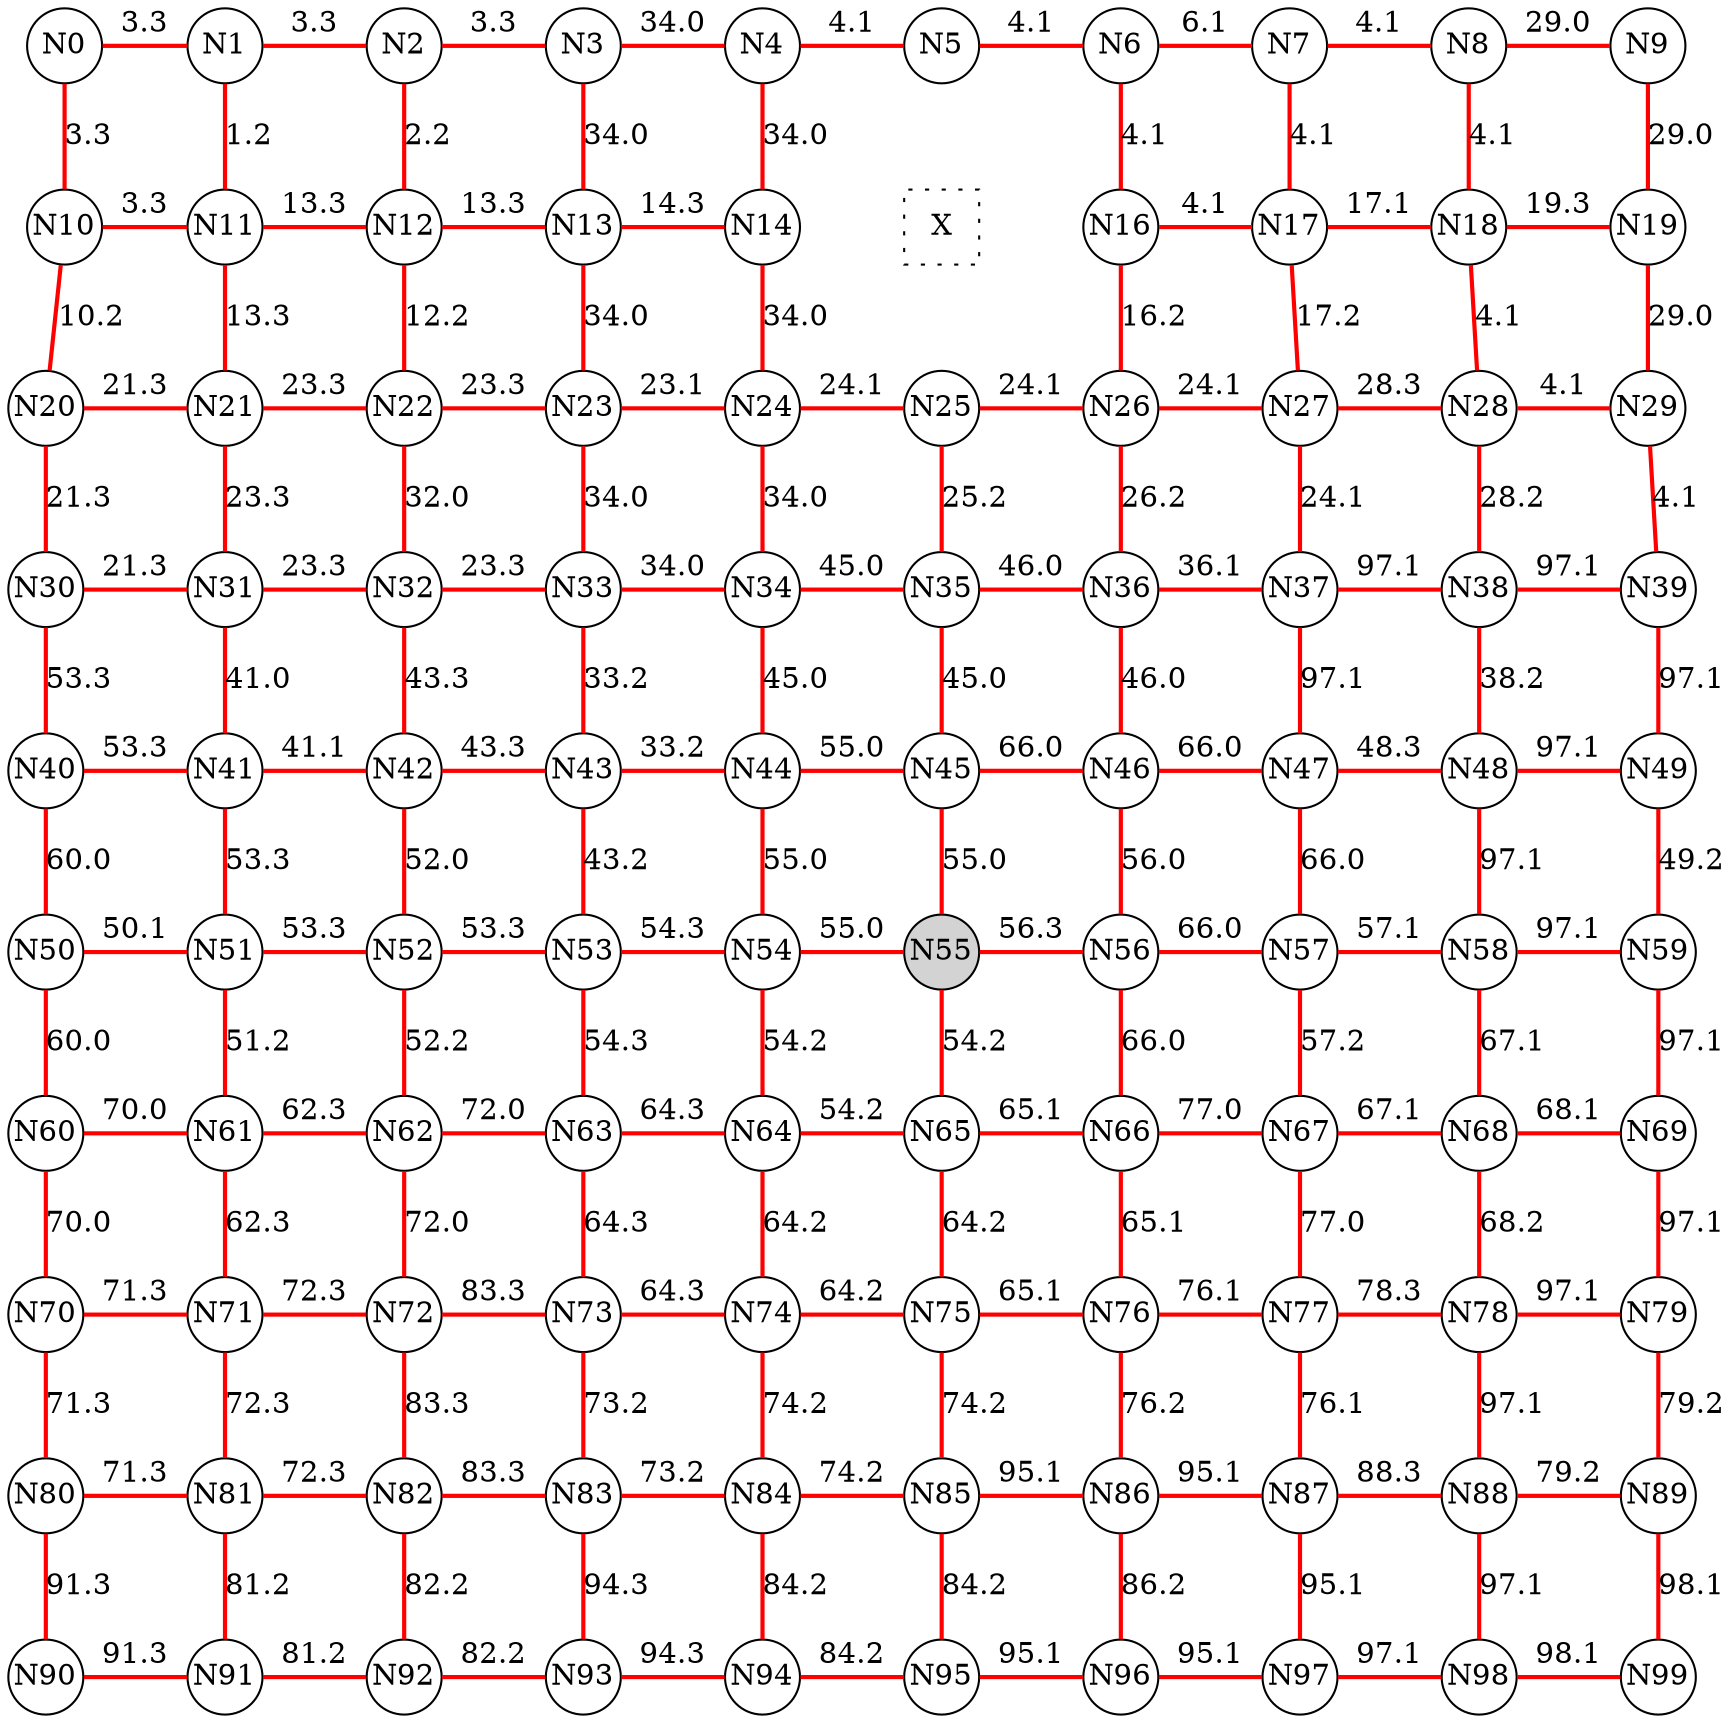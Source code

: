 
 digraph G { graph [layout=dot] 
 {rank=same; N0 [shape=circle, fixedsize=true]; N1 [shape=circle, fixedsize=true]; N2 [shape=circle, fixedsize=true]; N3 [shape=circle, fixedsize=true]; N4 [shape=circle, fixedsize=true]; N5 [shape=circle, fixedsize=true]; N6 [shape=circle, fixedsize=true]; N7 [shape=circle, fixedsize=true]; N8 [shape=circle, fixedsize=true]; N9 [shape=circle, fixedsize=true];  }
 {rank=same; N10 [shape=circle, fixedsize=true]; N11 [shape=circle, fixedsize=true]; N12 [shape=circle, fixedsize=true]; N13 [shape=circle, fixedsize=true]; N14 [shape=circle, fixedsize=true]; N15 [shape=square, style=dotted, fixedsize=true, label=X]; N16 [shape=circle, fixedsize=true]; N17 [shape=circle, fixedsize=true]; N18 [shape=circle, fixedsize=true]; N19 [shape=circle, fixedsize=true];  }
 {rank=same; N20 [shape=circle, fixedsize=true]; N21 [shape=circle, fixedsize=true]; N22 [shape=circle, fixedsize=true]; N23 [shape=circle, fixedsize=true]; N24 [shape=circle, fixedsize=true]; N25 [shape=circle, fixedsize=true]; N26 [shape=circle, fixedsize=true]; N27 [shape=circle, fixedsize=true]; N28 [shape=circle, fixedsize=true]; N29 [shape=circle, fixedsize=true];  }
 {rank=same; N30 [shape=circle, fixedsize=true]; N31 [shape=circle, fixedsize=true]; N32 [shape=circle, fixedsize=true]; N33 [shape=circle, fixedsize=true]; N34 [shape=circle, fixedsize=true]; N35 [shape=circle, fixedsize=true]; N36 [shape=circle, fixedsize=true]; N37 [shape=circle, fixedsize=true]; N38 [shape=circle, fixedsize=true]; N39 [shape=circle, fixedsize=true];  }
 {rank=same; N40 [shape=circle, fixedsize=true]; N41 [shape=circle, fixedsize=true]; N42 [shape=circle, fixedsize=true]; N43 [shape=circle, fixedsize=true]; N44 [shape=circle, fixedsize=true]; N45 [shape=circle, fixedsize=true]; N46 [shape=circle, fixedsize=true]; N47 [shape=circle, fixedsize=true]; N48 [shape=circle, fixedsize=true]; N49 [shape=circle, fixedsize=true];  }
 {rank=same; N50 [shape=circle, fixedsize=true]; N51 [shape=circle, fixedsize=true]; N52 [shape=circle, fixedsize=true]; N53 [shape=circle, fixedsize=true]; N54 [shape=circle, fixedsize=true]; N55 [shape=circle, style=filled, fixedsize=true]; N56 [shape=circle, fixedsize=true]; N57 [shape=circle, fixedsize=true]; N58 [shape=circle, fixedsize=true]; N59 [shape=circle, fixedsize=true];  }
 {rank=same; N60 [shape=circle, fixedsize=true]; N61 [shape=circle, fixedsize=true]; N62 [shape=circle, fixedsize=true]; N63 [shape=circle, fixedsize=true]; N64 [shape=circle, fixedsize=true]; N65 [shape=circle, fixedsize=true]; N66 [shape=circle, fixedsize=true]; N67 [shape=circle, fixedsize=true]; N68 [shape=circle, fixedsize=true]; N69 [shape=circle, fixedsize=true];  }
 {rank=same; N70 [shape=circle, fixedsize=true]; N71 [shape=circle, fixedsize=true]; N72 [shape=circle, fixedsize=true]; N73 [shape=circle, fixedsize=true]; N74 [shape=circle, fixedsize=true]; N75 [shape=circle, fixedsize=true]; N76 [shape=circle, fixedsize=true]; N77 [shape=circle, fixedsize=true]; N78 [shape=circle, fixedsize=true]; N79 [shape=circle, fixedsize=true];  }
 {rank=same; N80 [shape=circle, fixedsize=true]; N81 [shape=circle, fixedsize=true]; N82 [shape=circle, fixedsize=true]; N83 [shape=circle, fixedsize=true]; N84 [shape=circle, fixedsize=true]; N85 [shape=circle, fixedsize=true]; N86 [shape=circle, fixedsize=true]; N87 [shape=circle, fixedsize=true]; N88 [shape=circle, fixedsize=true]; N89 [shape=circle, fixedsize=true];  }
 {rank=same; N90 [shape=circle, fixedsize=true]; N91 [shape=circle, fixedsize=true]; N92 [shape=circle, fixedsize=true]; N93 [shape=circle, fixedsize=true]; N94 [shape=circle, fixedsize=true]; N95 [shape=circle, fixedsize=true]; N96 [shape=circle, fixedsize=true]; N97 [shape=circle, fixedsize=true]; N98 [shape=circle, fixedsize=true]; N99 [shape=circle, fixedsize=true];  }
N0->N1 [dir=none, color=red, style=bold, label="3.3"]
N1->N2 [dir=none, color=red, style=bold, label="3.3"]
N2->N3 [dir=none, color=red, style=bold, label="3.3"]
N3->N4 [dir=none, color=red, style=bold, label="34.0"]
N4->N5 [dir=none, color=red, style=bold, label="4.1"]
N5->N6 [dir=none, color=red, style=bold, label="4.1"]
N6->N7 [dir=none, color=red, style=bold, label="6.1"]
N7->N8 [dir=none, color=red, style=bold, label="4.1"]
N8->N9 [dir=none, color=red, style=bold, label="29.0"]
N10->N11 [dir=none, color=red, style=bold, label="3.3"]
N11->N12 [dir=none, color=red, style=bold, label="13.3"]
N12->N13 [dir=none, color=red, style=bold, label="13.3"]
N13->N14 [dir=none, color=red, style=bold, label="14.3"]
N14->N15 [dir=none, style=invis, label=" "]
N15->N16 [dir=none, style=invis, label=" "]
N16->N17 [dir=none, color=red, style=bold, label="4.1"]
N17->N18 [dir=none, color=red, style=bold, label="17.1"]
N18->N19 [dir=none, color=red, style=bold, label="19.3"]
N20->N21 [dir=none, color=red, style=bold, label="21.3"]
N21->N22 [dir=none, color=red, style=bold, label="23.3"]
N22->N23 [dir=none, color=red, style=bold, label="23.3"]
N23->N24 [dir=none, color=red, style=bold, label="23.1"]
N24->N25 [dir=none, color=red, style=bold, label="24.1"]
N25->N26 [dir=none, color=red, style=bold, label="24.1"]
N26->N27 [dir=none, color=red, style=bold, label="24.1"]
N27->N28 [dir=none, color=red, style=bold, label="28.3"]
N28->N29 [dir=none, color=red, style=bold, label="4.1"]
N30->N31 [dir=none, color=red, style=bold, label="21.3"]
N31->N32 [dir=none, color=red, style=bold, label="23.3"]
N32->N33 [dir=none, color=red, style=bold, label="23.3"]
N33->N34 [dir=none, color=red, style=bold, label="34.0"]
N34->N35 [dir=none, color=red, style=bold, label="45.0"]
N35->N36 [dir=none, color=red, style=bold, label="46.0"]
N36->N37 [dir=none, color=red, style=bold, label="36.1"]
N37->N38 [dir=none, color=red, style=bold, label="97.1"]
N38->N39 [dir=none, color=red, style=bold, label="97.1"]
N40->N41 [dir=none, color=red, style=bold, label="53.3"]
N41->N42 [dir=none, color=red, style=bold, label="41.1"]
N42->N43 [dir=none, color=red, style=bold, label="43.3"]
N43->N44 [dir=none, color=red, style=bold, label="33.2"]
N44->N45 [dir=none, color=red, style=bold, label="55.0"]
N45->N46 [dir=none, color=red, style=bold, label="66.0"]
N46->N47 [dir=none, color=red, style=bold, label="66.0"]
N47->N48 [dir=none, color=red, style=bold, label="48.3"]
N48->N49 [dir=none, color=red, style=bold, label="97.1"]
N50->N51 [dir=none, color=red, style=bold, label="50.1"]
N51->N52 [dir=none, color=red, style=bold, label="53.3"]
N52->N53 [dir=none, color=red, style=bold, label="53.3"]
N53->N54 [dir=none, color=red, style=bold, label="54.3"]
N54->N55 [dir=none, color=red, style=bold, label="55.0"]
N55->N56 [dir=none, color=red, style=bold, label="56.3"]
N56->N57 [dir=none, color=red, style=bold, label="66.0"]
N57->N58 [dir=none, color=red, style=bold, label="57.1"]
N58->N59 [dir=none, color=red, style=bold, label="97.1"]
N60->N61 [dir=none, color=red, style=bold, label="70.0"]
N61->N62 [dir=none, color=red, style=bold, label="62.3"]
N62->N63 [dir=none, color=red, style=bold, label="72.0"]
N63->N64 [dir=none, color=red, style=bold, label="64.3"]
N64->N65 [dir=none, color=red, style=bold, label="54.2"]
N65->N66 [dir=none, color=red, style=bold, label="65.1"]
N66->N67 [dir=none, color=red, style=bold, label="77.0"]
N67->N68 [dir=none, color=red, style=bold, label="67.1"]
N68->N69 [dir=none, color=red, style=bold, label="68.1"]
N70->N71 [dir=none, color=red, style=bold, label="71.3"]
N71->N72 [dir=none, color=red, style=bold, label="72.3"]
N72->N73 [dir=none, color=red, style=bold, label="83.3"]
N73->N74 [dir=none, color=red, style=bold, label="64.3"]
N74->N75 [dir=none, color=red, style=bold, label="64.2"]
N75->N76 [dir=none, color=red, style=bold, label="65.1"]
N76->N77 [dir=none, color=red, style=bold, label="76.1"]
N77->N78 [dir=none, color=red, style=bold, label="78.3"]
N78->N79 [dir=none, color=red, style=bold, label="97.1"]
N80->N81 [dir=none, color=red, style=bold, label="71.3"]
N81->N82 [dir=none, color=red, style=bold, label="72.3"]
N82->N83 [dir=none, color=red, style=bold, label="83.3"]
N83->N84 [dir=none, color=red, style=bold, label="73.2"]
N84->N85 [dir=none, color=red, style=bold, label="74.2"]
N85->N86 [dir=none, color=red, style=bold, label="95.1"]
N86->N87 [dir=none, color=red, style=bold, label="95.1"]
N87->N88 [dir=none, color=red, style=bold, label="88.3"]
N88->N89 [dir=none, color=red, style=bold, label="79.2"]
N90->N91 [dir=none, color=red, style=bold, label="91.3"]
N91->N92 [dir=none, color=red, style=bold, label="81.2"]
N92->N93 [dir=none, color=red, style=bold, label="82.2"]
N93->N94 [dir=none, color=red, style=bold, label="94.3"]
N94->N95 [dir=none, color=red, style=bold, label="84.2"]
N95->N96 [dir=none, color=red, style=bold, label="95.1"]
N96->N97 [dir=none, color=red, style=bold, label="95.1"]
N97->N98 [dir=none, color=red, style=bold, label="97.1"]
N98->N99 [dir=none, color=red, style=bold, label="98.1"]
N0->N10 [dir=none, color=red, style=bold, label="3.3"]
N10->N20 [dir=none, color=red, style=bold, label="10.2"]
N20->N30 [dir=none, color=red, style=bold, label="21.3"]
N30->N40 [dir=none, color=red, style=bold, label="53.3"]
N40->N50 [dir=none, color=red, style=bold, label="60.0"]
N50->N60 [dir=none, color=red, style=bold, label="60.0"]
N60->N70 [dir=none, color=red, style=bold, label="70.0"]
N70->N80 [dir=none, color=red, style=bold, label="71.3"]
N80->N90 [dir=none, color=red, style=bold, label="91.3"]
N1->N11 [dir=none, color=red, style=bold, label="1.2"]
N11->N21 [dir=none, color=red, style=bold, label="13.3"]
N21->N31 [dir=none, color=red, style=bold, label="23.3"]
N31->N41 [dir=none, color=red, style=bold, label="41.0"]
N41->N51 [dir=none, color=red, style=bold, label="53.3"]
N51->N61 [dir=none, color=red, style=bold, label="51.2"]
N61->N71 [dir=none, color=red, style=bold, label="62.3"]
N71->N81 [dir=none, color=red, style=bold, label="72.3"]
N81->N91 [dir=none, color=red, style=bold, label="81.2"]
N2->N12 [dir=none, color=red, style=bold, label="2.2"]
N12->N22 [dir=none, color=red, style=bold, label="12.2"]
N22->N32 [dir=none, color=red, style=bold, label="32.0"]
N32->N42 [dir=none, color=red, style=bold, label="43.3"]
N42->N52 [dir=none, color=red, style=bold, label="52.0"]
N52->N62 [dir=none, color=red, style=bold, label="52.2"]
N62->N72 [dir=none, color=red, style=bold, label="72.0"]
N72->N82 [dir=none, color=red, style=bold, label="83.3"]
N82->N92 [dir=none, color=red, style=bold, label="82.2"]
N3->N13 [dir=none, color=red, style=bold, label="34.0"]
N13->N23 [dir=none, color=red, style=bold, label="34.0"]
N23->N33 [dir=none, color=red, style=bold, label="34.0"]
N33->N43 [dir=none, color=red, style=bold, label="33.2"]
N43->N53 [dir=none, color=red, style=bold, label="43.2"]
N53->N63 [dir=none, color=red, style=bold, label="54.3"]
N63->N73 [dir=none, color=red, style=bold, label="64.3"]
N73->N83 [dir=none, color=red, style=bold, label="73.2"]
N83->N93 [dir=none, color=red, style=bold, label="94.3"]
N4->N14 [dir=none, color=red, style=bold, label="34.0"]
N14->N24 [dir=none, color=red, style=bold, label="34.0"]
N24->N34 [dir=none, color=red, style=bold, label="34.0"]
N34->N44 [dir=none, color=red, style=bold, label="45.0"]
N44->N54 [dir=none, color=red, style=bold, label="55.0"]
N54->N64 [dir=none, color=red, style=bold, label="54.2"]
N64->N74 [dir=none, color=red, style=bold, label="64.2"]
N74->N84 [dir=none, color=red, style=bold, label="74.2"]
N84->N94 [dir=none, color=red, style=bold, label="84.2"]
N5->N15 [dir=none, style=invis, label=" "]
N15->N25 [dir=none, style=invis, label=" "]
N25->N35 [dir=none, color=red, style=bold, label="25.2"]
N35->N45 [dir=none, color=red, style=bold, label="45.0"]
N45->N55 [dir=none, color=red, style=bold, label="55.0"]
N55->N65 [dir=none, color=red, style=bold, label="54.2"]
N65->N75 [dir=none, color=red, style=bold, label="64.2"]
N75->N85 [dir=none, color=red, style=bold, label="74.2"]
N85->N95 [dir=none, color=red, style=bold, label="84.2"]
N6->N16 [dir=none, color=red, style=bold, label="4.1"]
N16->N26 [dir=none, color=red, style=bold, label="16.2"]
N26->N36 [dir=none, color=red, style=bold, label="26.2"]
N36->N46 [dir=none, color=red, style=bold, label="46.0"]
N46->N56 [dir=none, color=red, style=bold, label="56.0"]
N56->N66 [dir=none, color=red, style=bold, label="66.0"]
N66->N76 [dir=none, color=red, style=bold, label="65.1"]
N76->N86 [dir=none, color=red, style=bold, label="76.2"]
N86->N96 [dir=none, color=red, style=bold, label="86.2"]
N7->N17 [dir=none, color=red, style=bold, label="4.1"]
N17->N27 [dir=none, color=red, style=bold, label="17.2"]
N27->N37 [dir=none, color=red, style=bold, label="24.1"]
N37->N47 [dir=none, color=red, style=bold, label="97.1"]
N47->N57 [dir=none, color=red, style=bold, label="66.0"]
N57->N67 [dir=none, color=red, style=bold, label="57.2"]
N67->N77 [dir=none, color=red, style=bold, label="77.0"]
N77->N87 [dir=none, color=red, style=bold, label="76.1"]
N87->N97 [dir=none, color=red, style=bold, label="95.1"]
N8->N18 [dir=none, color=red, style=bold, label="4.1"]
N18->N28 [dir=none, color=red, style=bold, label="4.1"]
N28->N38 [dir=none, color=red, style=bold, label="28.2"]
N38->N48 [dir=none, color=red, style=bold, label="38.2"]
N48->N58 [dir=none, color=red, style=bold, label="97.1"]
N58->N68 [dir=none, color=red, style=bold, label="67.1"]
N68->N78 [dir=none, color=red, style=bold, label="68.2"]
N78->N88 [dir=none, color=red, style=bold, label="97.1"]
N88->N98 [dir=none, color=red, style=bold, label="97.1"]
N9->N19 [dir=none, color=red, style=bold, label="29.0"]
N19->N29 [dir=none, color=red, style=bold, label="29.0"]
N29->N39 [dir=none, color=red, style=bold, label="4.1"]
N39->N49 [dir=none, color=red, style=bold, label="97.1"]
N49->N59 [dir=none, color=red, style=bold, label="49.2"]
N59->N69 [dir=none, color=red, style=bold, label="97.1"]
N69->N79 [dir=none, color=red, style=bold, label="97.1"]
N79->N89 [dir=none, color=red, style=bold, label="79.2"]
N89->N99 [dir=none, color=red, style=bold, label="98.1"]
 }